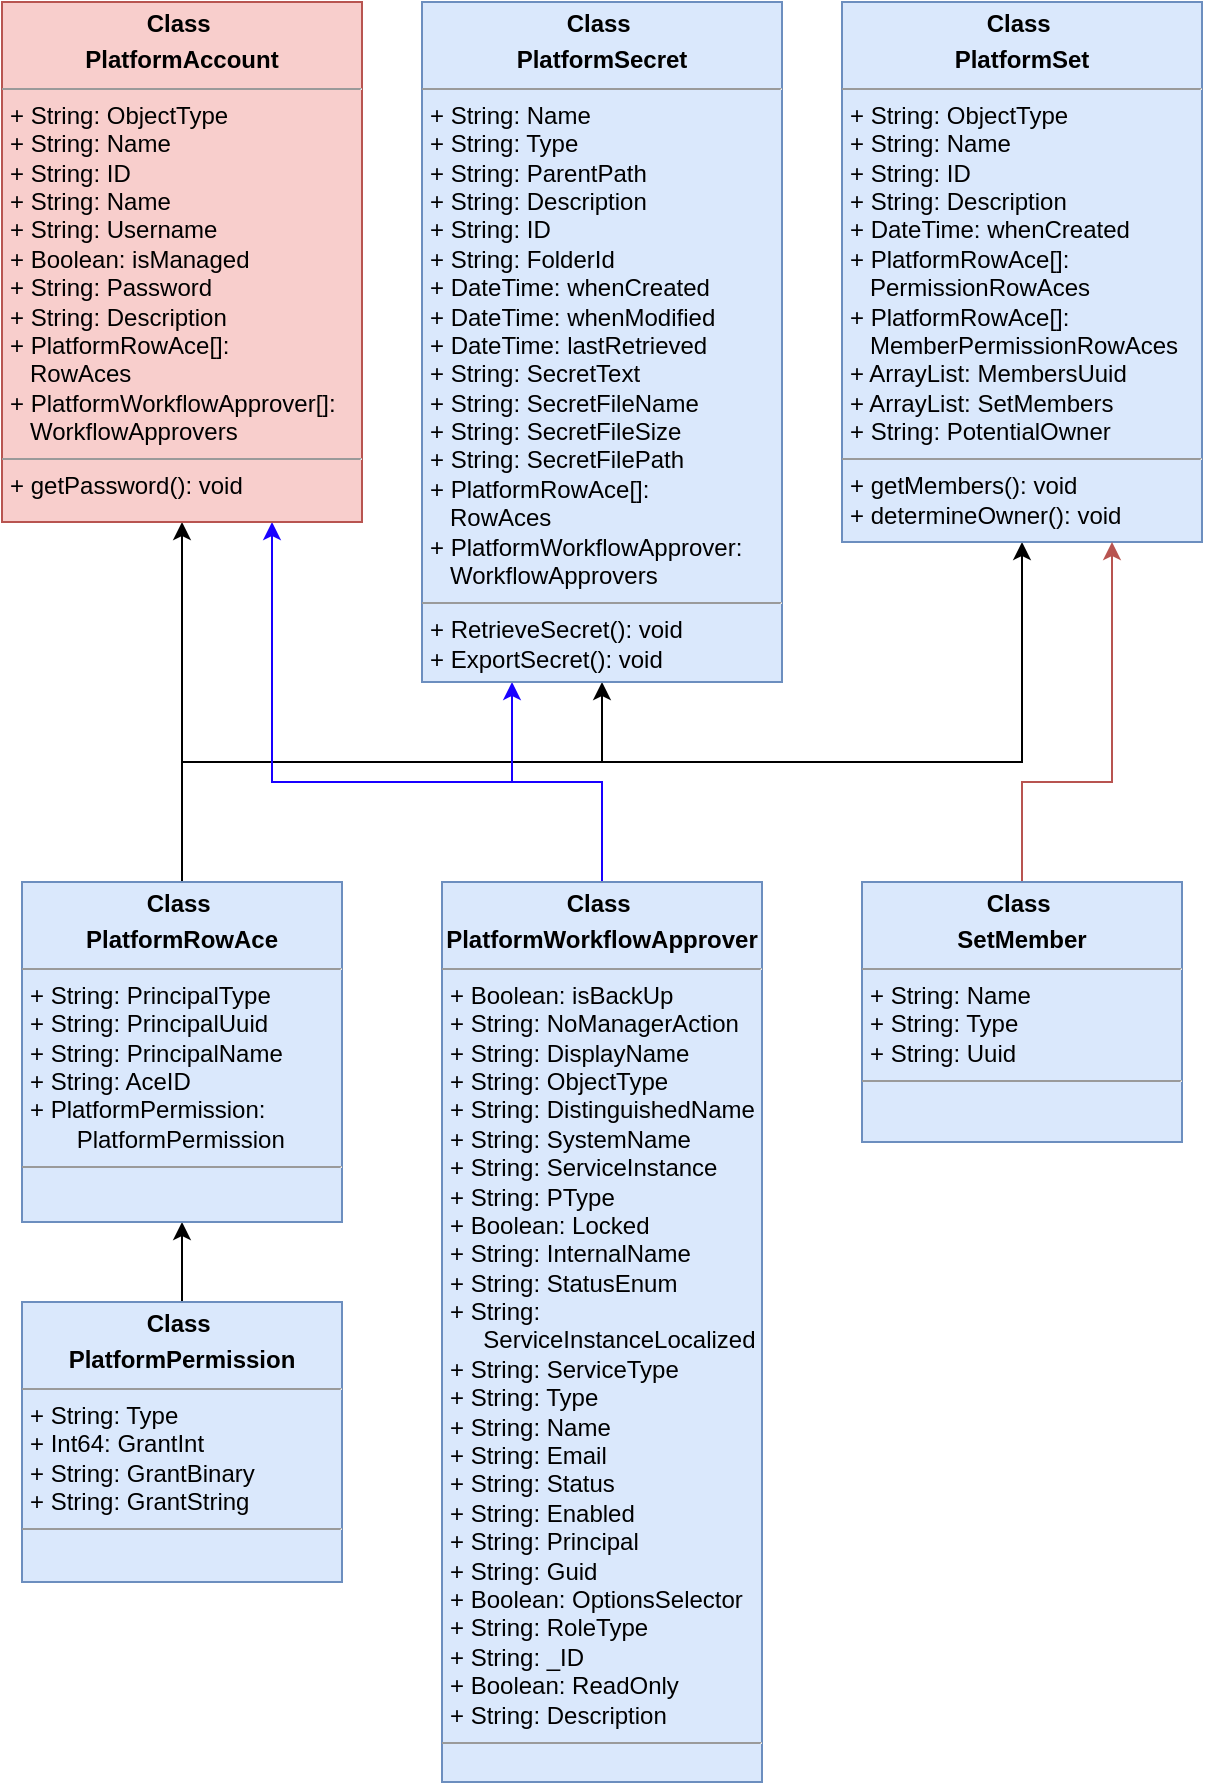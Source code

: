 <mxfile version="16.5.1" type="device"><diagram id="YnCf_WTDuHNfMenVFqaC" name="Page-1"><mxGraphModel dx="1345" dy="704" grid="1" gridSize="10" guides="1" tooltips="1" connect="1" arrows="1" fold="1" page="1" pageScale="1" pageWidth="850" pageHeight="1100" math="0" shadow="0"><root><mxCell id="0"/><mxCell id="1" parent="0"/><mxCell id="X38_vA64xEPOQpa_aPta-8" style="edgeStyle=orthogonalEdgeStyle;rounded=0;orthogonalLoop=1;jettySize=auto;html=1;entryX=0.5;entryY=1;entryDx=0;entryDy=0;" parent="1" source="X38_vA64xEPOQpa_aPta-2" target="X38_vA64xEPOQpa_aPta-3" edge="1"><mxGeometry relative="1" as="geometry"/></mxCell><mxCell id="X38_vA64xEPOQpa_aPta-2" value="&lt;p style=&quot;margin: 0px ; margin-top: 4px ; text-align: center&quot;&gt;&lt;b&gt;Class&amp;nbsp;&lt;/b&gt;&lt;/p&gt;&lt;p style=&quot;margin: 0px ; margin-top: 4px ; text-align: center&quot;&gt;&lt;b&gt;PlatformPermission&lt;/b&gt;&lt;/p&gt;&lt;hr size=&quot;1&quot;&gt;&lt;p style=&quot;margin: 0px ; margin-left: 4px&quot;&gt;+ String: Type&lt;/p&gt;&lt;p style=&quot;margin: 0px ; margin-left: 4px&quot;&gt;+ Int64: GrantInt&lt;/p&gt;&lt;p style=&quot;margin: 0px ; margin-left: 4px&quot;&gt;+ String: GrantBinary&lt;/p&gt;&lt;p style=&quot;margin: 0px ; margin-left: 4px&quot;&gt;+ String: GrantString&lt;/p&gt;&lt;hr size=&quot;1&quot;&gt;&lt;p style=&quot;margin: 0px ; margin-left: 4px&quot;&gt;&lt;br&gt;&lt;/p&gt;" style="verticalAlign=top;align=left;overflow=fill;fontSize=12;fontFamily=Helvetica;html=1;fillColor=#dae8fc;strokeColor=#6c8ebf;" parent="1" vertex="1"><mxGeometry x="80" y="730" width="160" height="140" as="geometry"/></mxCell><mxCell id="X38_vA64xEPOQpa_aPta-10" style="edgeStyle=orthogonalEdgeStyle;rounded=0;orthogonalLoop=1;jettySize=auto;html=1;entryX=0.5;entryY=1;entryDx=0;entryDy=0;" parent="1" source="X38_vA64xEPOQpa_aPta-3" target="X38_vA64xEPOQpa_aPta-7" edge="1"><mxGeometry relative="1" as="geometry"/></mxCell><mxCell id="X38_vA64xEPOQpa_aPta-14" style="edgeStyle=orthogonalEdgeStyle;rounded=0;orthogonalLoop=1;jettySize=auto;html=1;entryX=0.5;entryY=1;entryDx=0;entryDy=0;" parent="1" source="X38_vA64xEPOQpa_aPta-3" target="X38_vA64xEPOQpa_aPta-5" edge="1"><mxGeometry relative="1" as="geometry"><Array as="points"><mxPoint x="160" y="460"/><mxPoint x="370" y="460"/></Array></mxGeometry></mxCell><mxCell id="X38_vA64xEPOQpa_aPta-15" style="edgeStyle=orthogonalEdgeStyle;rounded=0;orthogonalLoop=1;jettySize=auto;html=1;entryX=0.5;entryY=1;entryDx=0;entryDy=0;" parent="1" source="X38_vA64xEPOQpa_aPta-3" target="X38_vA64xEPOQpa_aPta-6" edge="1"><mxGeometry relative="1" as="geometry"><Array as="points"><mxPoint x="160" y="460"/><mxPoint x="580" y="460"/></Array></mxGeometry></mxCell><mxCell id="X38_vA64xEPOQpa_aPta-3" value="&lt;p style=&quot;margin: 0px ; margin-top: 4px ; text-align: center&quot;&gt;&lt;b&gt;Class&amp;nbsp;&lt;/b&gt;&lt;/p&gt;&lt;p style=&quot;margin: 0px ; margin-top: 4px ; text-align: center&quot;&gt;&lt;b&gt;PlatformRowAce&lt;/b&gt;&lt;/p&gt;&lt;hr size=&quot;1&quot;&gt;&lt;p style=&quot;margin: 0px ; margin-left: 4px&quot;&gt;+ String: PrincipalType&lt;br&gt;&lt;/p&gt;&lt;p style=&quot;margin: 0px ; margin-left: 4px&quot;&gt;+ String: PrincipalUuid&lt;/p&gt;&lt;p style=&quot;margin: 0px ; margin-left: 4px&quot;&gt;+ String: PrincipalName&lt;/p&gt;&lt;p style=&quot;margin: 0px ; margin-left: 4px&quot;&gt;+ String: AceID&lt;/p&gt;&lt;p style=&quot;margin: 0px ; margin-left: 4px&quot;&gt;+ PlatformPermission:&amp;nbsp;&lt;/p&gt;&lt;p style=&quot;margin: 0px ; margin-left: 4px&quot;&gt;&amp;nbsp; &amp;nbsp; &amp;nbsp; &amp;nbsp;PlatformPermission&lt;/p&gt;&lt;hr size=&quot;1&quot;&gt;&lt;p style=&quot;margin: 0px ; margin-left: 4px&quot;&gt;&lt;br&gt;&lt;/p&gt;" style="verticalAlign=top;align=left;overflow=fill;fontSize=12;fontFamily=Helvetica;html=1;fillColor=#dae8fc;strokeColor=#6c8ebf;" parent="1" vertex="1"><mxGeometry x="80" y="520" width="160" height="170" as="geometry"/></mxCell><mxCell id="X38_vA64xEPOQpa_aPta-17" style="edgeStyle=orthogonalEdgeStyle;rounded=0;orthogonalLoop=1;jettySize=auto;html=1;entryX=0.75;entryY=1;entryDx=0;entryDy=0;strokeColor=#1900FF;" parent="1" source="X38_vA64xEPOQpa_aPta-4" target="X38_vA64xEPOQpa_aPta-7" edge="1"><mxGeometry relative="1" as="geometry"><Array as="points"><mxPoint x="370" y="470"/><mxPoint x="205" y="470"/></Array></mxGeometry></mxCell><mxCell id="X38_vA64xEPOQpa_aPta-18" style="edgeStyle=orthogonalEdgeStyle;rounded=0;orthogonalLoop=1;jettySize=auto;html=1;entryX=0.25;entryY=1;entryDx=0;entryDy=0;strokeColor=#1900FF;" parent="1" source="X38_vA64xEPOQpa_aPta-4" target="X38_vA64xEPOQpa_aPta-5" edge="1"><mxGeometry relative="1" as="geometry"/></mxCell><mxCell id="X38_vA64xEPOQpa_aPta-4" value="&lt;p style=&quot;margin: 0px ; margin-top: 4px ; text-align: center&quot;&gt;&lt;b&gt;Class&amp;nbsp;&lt;/b&gt;&lt;/p&gt;&lt;p style=&quot;margin: 0px ; margin-top: 4px ; text-align: center&quot;&gt;&lt;b&gt;PlatformWorkflowApprover&lt;/b&gt;&lt;/p&gt;&lt;hr size=&quot;1&quot;&gt;&lt;p style=&quot;margin: 0px ; margin-left: 4px&quot;&gt;+ Boolean: isBackUp&lt;br&gt;&lt;/p&gt;&lt;p style=&quot;margin: 0px ; margin-left: 4px&quot;&gt;+ String: NoManagerAction&lt;/p&gt;&lt;p style=&quot;margin: 0px ; margin-left: 4px&quot;&gt;+ String: DisplayName&lt;/p&gt;&lt;p style=&quot;margin: 0px ; margin-left: 4px&quot;&gt;+ String: ObjectType&lt;/p&gt;&lt;p style=&quot;margin: 0px ; margin-left: 4px&quot;&gt;+ String: DistinguishedName&lt;/p&gt;&lt;p style=&quot;margin: 0px ; margin-left: 4px&quot;&gt;+ String: SystemName&lt;/p&gt;&lt;p style=&quot;margin: 0px ; margin-left: 4px&quot;&gt;+ String: ServiceInstance&lt;/p&gt;&lt;p style=&quot;margin: 0px ; margin-left: 4px&quot;&gt;+ String: PType&lt;/p&gt;&lt;p style=&quot;margin: 0px ; margin-left: 4px&quot;&gt;+ Boolean: Locked&lt;/p&gt;&lt;p style=&quot;margin: 0px ; margin-left: 4px&quot;&gt;+ String: InternalName&lt;/p&gt;&lt;p style=&quot;margin: 0px ; margin-left: 4px&quot;&gt;+ String: StatusEnum&lt;/p&gt;&lt;p style=&quot;margin: 0px ; margin-left: 4px&quot;&gt;+ String:&amp;nbsp;&lt;/p&gt;&lt;p style=&quot;margin: 0px ; margin-left: 4px&quot;&gt;&amp;nbsp; &amp;nbsp; &amp;nbsp;ServiceInstanceLocalized&lt;/p&gt;&lt;p style=&quot;margin: 0px ; margin-left: 4px&quot;&gt;+ String: ServiceType&lt;/p&gt;&lt;p style=&quot;margin: 0px ; margin-left: 4px&quot;&gt;+ String: Type&lt;/p&gt;&lt;p style=&quot;margin: 0px ; margin-left: 4px&quot;&gt;+ String: Name&lt;/p&gt;&lt;p style=&quot;margin: 0px ; margin-left: 4px&quot;&gt;+ String: Email&lt;/p&gt;&lt;p style=&quot;margin: 0px ; margin-left: 4px&quot;&gt;+ String: Status&lt;/p&gt;&lt;p style=&quot;margin: 0px ; margin-left: 4px&quot;&gt;+ String: Enabled&lt;/p&gt;&lt;p style=&quot;margin: 0px ; margin-left: 4px&quot;&gt;+ String: Principal&lt;/p&gt;&lt;p style=&quot;margin: 0px ; margin-left: 4px&quot;&gt;+ String: Guid&lt;/p&gt;&lt;p style=&quot;margin: 0px ; margin-left: 4px&quot;&gt;+ Boolean: OptionsSelector&lt;/p&gt;&lt;p style=&quot;margin: 0px ; margin-left: 4px&quot;&gt;+ String: RoleType&lt;/p&gt;&lt;p style=&quot;margin: 0px ; margin-left: 4px&quot;&gt;+ String: _ID&lt;/p&gt;&lt;p style=&quot;margin: 0px ; margin-left: 4px&quot;&gt;+ Boolean: ReadOnly&lt;/p&gt;&lt;p style=&quot;margin: 0px ; margin-left: 4px&quot;&gt;+ String: Description&lt;/p&gt;&lt;hr size=&quot;1&quot;&gt;&lt;p style=&quot;margin: 0px ; margin-left: 4px&quot;&gt;&lt;br&gt;&lt;/p&gt;" style="verticalAlign=top;align=left;overflow=fill;fontSize=12;fontFamily=Helvetica;html=1;fillColor=#dae8fc;strokeColor=#6c8ebf;" parent="1" vertex="1"><mxGeometry x="290" y="520" width="160" height="450" as="geometry"/></mxCell><mxCell id="X38_vA64xEPOQpa_aPta-5" value="&lt;p style=&quot;margin: 0px ; margin-top: 4px ; text-align: center&quot;&gt;&lt;b&gt;Class&amp;nbsp;&lt;/b&gt;&lt;/p&gt;&lt;p style=&quot;margin: 0px ; margin-top: 4px ; text-align: center&quot;&gt;&lt;b&gt;PlatformSecret&lt;/b&gt;&lt;/p&gt;&lt;hr size=&quot;1&quot;&gt;&lt;p style=&quot;margin: 0px ; margin-left: 4px&quot;&gt;+ String: Name&lt;br&gt;&lt;/p&gt;&lt;p style=&quot;margin: 0px ; margin-left: 4px&quot;&gt;+ String: Type&lt;/p&gt;&lt;p style=&quot;margin: 0px ; margin-left: 4px&quot;&gt;+ String: ParentPath&lt;/p&gt;&lt;p style=&quot;margin: 0px ; margin-left: 4px&quot;&gt;+ String: Description&lt;/p&gt;&lt;p style=&quot;margin: 0px ; margin-left: 4px&quot;&gt;+ String: ID&lt;/p&gt;&lt;p style=&quot;margin: 0px ; margin-left: 4px&quot;&gt;+ String: FolderId&lt;/p&gt;&lt;p style=&quot;margin: 0px ; margin-left: 4px&quot;&gt;+ DateTime: whenCreated&lt;/p&gt;&lt;p style=&quot;margin: 0px ; margin-left: 4px&quot;&gt;+ DateTime: whenModified&lt;/p&gt;&lt;p style=&quot;margin: 0px ; margin-left: 4px&quot;&gt;+ DateTime: lastRetrieved&lt;/p&gt;&lt;p style=&quot;margin: 0px ; margin-left: 4px&quot;&gt;+ String: SecretText&lt;/p&gt;&lt;p style=&quot;margin: 0px ; margin-left: 4px&quot;&gt;+ String: SecretFileName&lt;/p&gt;&lt;p style=&quot;margin: 0px ; margin-left: 4px&quot;&gt;+ String: SecretFileSize&lt;/p&gt;&lt;p style=&quot;margin: 0px ; margin-left: 4px&quot;&gt;+ String: SecretFilePath&lt;/p&gt;&lt;p style=&quot;margin: 0px ; margin-left: 4px&quot;&gt;+ PlatformRowAce[]:&amp;nbsp;&lt;/p&gt;&lt;p style=&quot;margin: 0px ; margin-left: 4px&quot;&gt;&amp;nbsp; &amp;nbsp;RowAces&lt;/p&gt;&lt;p style=&quot;margin: 0px ; margin-left: 4px&quot;&gt;+ PlatformWorkflowApprover:&lt;/p&gt;&lt;p style=&quot;margin: 0px ; margin-left: 4px&quot;&gt;&amp;nbsp; &amp;nbsp;WorkflowApprovers&lt;br&gt;&lt;/p&gt;&lt;hr size=&quot;1&quot;&gt;&lt;p style=&quot;margin: 0px ; margin-left: 4px&quot;&gt;+ RetrieveSecret(): void&lt;/p&gt;&lt;p style=&quot;margin: 0px ; margin-left: 4px&quot;&gt;+ ExportSecret(): void&lt;/p&gt;" style="verticalAlign=top;align=left;overflow=fill;fontSize=12;fontFamily=Helvetica;html=1;fillColor=#dae8fc;strokeColor=#6c8ebf;" parent="1" vertex="1"><mxGeometry x="280" y="80" width="180" height="340" as="geometry"/></mxCell><mxCell id="X38_vA64xEPOQpa_aPta-6" value="&lt;p style=&quot;margin: 0px ; margin-top: 4px ; text-align: center&quot;&gt;&lt;b&gt;Class&amp;nbsp;&lt;/b&gt;&lt;/p&gt;&lt;p style=&quot;margin: 0px ; margin-top: 4px ; text-align: center&quot;&gt;&lt;b&gt;PlatformSet&lt;/b&gt;&lt;/p&gt;&lt;hr size=&quot;1&quot;&gt;&lt;p style=&quot;margin: 0px ; margin-left: 4px&quot;&gt;+ String: ObjectType&lt;br&gt;&lt;/p&gt;&lt;p style=&quot;margin: 0px ; margin-left: 4px&quot;&gt;+ String: Name&lt;/p&gt;&lt;p style=&quot;margin: 0px ; margin-left: 4px&quot;&gt;+ String: ID&lt;/p&gt;&lt;p style=&quot;margin: 0px ; margin-left: 4px&quot;&gt;+ String: Description&lt;/p&gt;&lt;p style=&quot;margin: 0px ; margin-left: 4px&quot;&gt;+ DateTime: whenCreated&lt;/p&gt;&lt;p style=&quot;margin: 0px ; margin-left: 4px&quot;&gt;+ PlatformRowAce[]:&amp;nbsp;&lt;/p&gt;&lt;p style=&quot;margin: 0px ; margin-left: 4px&quot;&gt;&amp;nbsp; &amp;nbsp;PermissionRowAces&lt;/p&gt;&lt;p style=&quot;margin: 0px ; margin-left: 4px&quot;&gt;+ PlatformRowAce[]:&lt;/p&gt;&lt;p style=&quot;margin: 0px ; margin-left: 4px&quot;&gt;&amp;nbsp; &amp;nbsp;MemberPermissionRowAces&lt;/p&gt;&lt;p style=&quot;margin: 0px ; margin-left: 4px&quot;&gt;+ ArrayList: MembersUuid&lt;/p&gt;&lt;p style=&quot;margin: 0px ; margin-left: 4px&quot;&gt;+ ArrayList: SetMembers&lt;/p&gt;&lt;p style=&quot;margin: 0px ; margin-left: 4px&quot;&gt;+ String: PotentialOwner&lt;/p&gt;&lt;hr size=&quot;1&quot;&gt;&lt;p style=&quot;margin: 0px ; margin-left: 4px&quot;&gt;+ getMembers(): void&lt;/p&gt;&lt;p style=&quot;margin: 0px ; margin-left: 4px&quot;&gt;+ determineOwner(): void&lt;/p&gt;" style="verticalAlign=top;align=left;overflow=fill;fontSize=12;fontFamily=Helvetica;html=1;fillColor=#dae8fc;strokeColor=#6c8ebf;" parent="1" vertex="1"><mxGeometry x="490" y="80" width="180" height="270" as="geometry"/></mxCell><mxCell id="X38_vA64xEPOQpa_aPta-7" value="&lt;p style=&quot;margin: 0px ; margin-top: 4px ; text-align: center&quot;&gt;&lt;b&gt;Class&amp;nbsp;&lt;/b&gt;&lt;/p&gt;&lt;p style=&quot;margin: 0px ; margin-top: 4px ; text-align: center&quot;&gt;&lt;b&gt;PlatformAccount&lt;/b&gt;&lt;/p&gt;&lt;hr size=&quot;1&quot;&gt;&lt;p style=&quot;margin: 0px ; margin-left: 4px&quot;&gt;+ String: ObjectType&lt;br&gt;&lt;/p&gt;&lt;p style=&quot;margin: 0px ; margin-left: 4px&quot;&gt;+ String: Name&lt;/p&gt;&lt;p style=&quot;margin: 0px ; margin-left: 4px&quot;&gt;+ String: ID&lt;/p&gt;&lt;p style=&quot;margin: 0px ; margin-left: 4px&quot;&gt;+ String: Name&lt;/p&gt;&lt;p style=&quot;margin: 0px ; margin-left: 4px&quot;&gt;+ String: Username&lt;/p&gt;&lt;p style=&quot;margin: 0px ; margin-left: 4px&quot;&gt;+ Boolean: isManaged&lt;/p&gt;&lt;p style=&quot;margin: 0px ; margin-left: 4px&quot;&gt;+ String: Password&lt;/p&gt;&lt;p style=&quot;margin: 0px ; margin-left: 4px&quot;&gt;+ String: Description&lt;/p&gt;&lt;p style=&quot;margin: 0px ; margin-left: 4px&quot;&gt;+ PlatformRowAce[]:&lt;/p&gt;&lt;p style=&quot;margin: 0px ; margin-left: 4px&quot;&gt;&amp;nbsp; &amp;nbsp;RowAces&lt;/p&gt;&lt;p style=&quot;margin: 0px ; margin-left: 4px&quot;&gt;+ PlatformWorkflowApprover[]:&lt;/p&gt;&lt;p style=&quot;margin: 0px ; margin-left: 4px&quot;&gt;&amp;nbsp; &amp;nbsp;WorkflowApprovers&lt;br&gt;&lt;/p&gt;&lt;hr size=&quot;1&quot;&gt;&lt;p style=&quot;margin: 0px ; margin-left: 4px&quot;&gt;+ getPassword(): void&lt;/p&gt;" style="verticalAlign=top;align=left;overflow=fill;fontSize=12;fontFamily=Helvetica;html=1;fillColor=#f8cecc;strokeColor=#b85450;" parent="1" vertex="1"><mxGeometry x="70" y="80" width="180" height="260" as="geometry"/></mxCell><mxCell id="auRMKOK3rRQNeUnBfZcZ-2" style="edgeStyle=orthogonalEdgeStyle;rounded=0;orthogonalLoop=1;jettySize=auto;html=1;entryX=0.75;entryY=1;entryDx=0;entryDy=0;fillColor=#f8cecc;strokeColor=#b85450;" edge="1" parent="1" source="auRMKOK3rRQNeUnBfZcZ-1" target="X38_vA64xEPOQpa_aPta-6"><mxGeometry relative="1" as="geometry"><Array as="points"><mxPoint x="580" y="470"/><mxPoint x="625" y="470"/></Array></mxGeometry></mxCell><mxCell id="auRMKOK3rRQNeUnBfZcZ-1" value="&lt;p style=&quot;margin: 0px ; margin-top: 4px ; text-align: center&quot;&gt;&lt;b&gt;Class&amp;nbsp;&lt;/b&gt;&lt;/p&gt;&lt;p style=&quot;margin: 0px ; margin-top: 4px ; text-align: center&quot;&gt;&lt;b&gt;SetMember&lt;/b&gt;&lt;/p&gt;&lt;hr size=&quot;1&quot;&gt;&lt;p style=&quot;margin: 0px ; margin-left: 4px&quot;&gt;+ String: Name&lt;/p&gt;&lt;p style=&quot;margin: 0px ; margin-left: 4px&quot;&gt;+ String: Type&lt;/p&gt;&lt;p style=&quot;margin: 0px ; margin-left: 4px&quot;&gt;+ String: Uuid&lt;br&gt;&lt;/p&gt;&lt;hr size=&quot;1&quot;&gt;&lt;p style=&quot;margin: 0px ; margin-left: 4px&quot;&gt;&lt;br&gt;&lt;/p&gt;" style="verticalAlign=top;align=left;overflow=fill;fontSize=12;fontFamily=Helvetica;html=1;fillColor=#dae8fc;strokeColor=#6c8ebf;" vertex="1" parent="1"><mxGeometry x="500" y="520" width="160" height="130" as="geometry"/></mxCell></root></mxGraphModel></diagram></mxfile>